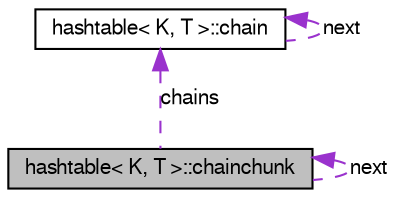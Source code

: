 digraph G
{
  edge [fontname="FreeSans",fontsize="10",labelfontname="FreeSans",labelfontsize="10"];
  node [fontname="FreeSans",fontsize="10",shape=record];
  Node1 [label="hashtable\< K, T \>::chainchunk",height=0.2,width=0.4,color="black", fillcolor="grey75", style="filled" fontcolor="black"];
  Node2 -> Node1 [dir=back,color="darkorchid3",fontsize="10",style="dashed",label="chains",fontname="FreeSans"];
  Node2 [label="hashtable\< K, T \>::chain",height=0.2,width=0.4,color="black", fillcolor="white", style="filled",URL="$structhashtable_1_1chain.html"];
  Node2 -> Node2 [dir=back,color="darkorchid3",fontsize="10",style="dashed",label="next",fontname="FreeSans"];
  Node1 -> Node1 [dir=back,color="darkorchid3",fontsize="10",style="dashed",label="next",fontname="FreeSans"];
}
